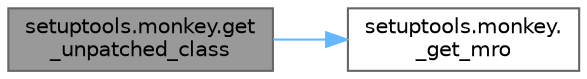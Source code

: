 digraph "setuptools.monkey.get_unpatched_class"
{
 // LATEX_PDF_SIZE
  bgcolor="transparent";
  edge [fontname=Helvetica,fontsize=10,labelfontname=Helvetica,labelfontsize=10];
  node [fontname=Helvetica,fontsize=10,shape=box,height=0.2,width=0.4];
  rankdir="LR";
  Node1 [id="Node000001",label="setuptools.monkey.get\l_unpatched_class",height=0.2,width=0.4,color="gray40", fillcolor="grey60", style="filled", fontcolor="black",tooltip=" "];
  Node1 -> Node2 [id="edge1_Node000001_Node000002",color="steelblue1",style="solid",tooltip=" "];
  Node2 [id="Node000002",label="setuptools.monkey.\l_get_mro",height=0.2,width=0.4,color="grey40", fillcolor="white", style="filled",URL="$namespacesetuptools_1_1monkey.html#a82c9be7bc07224018b8fcbccfc7ac4fc",tooltip=" "];
}
